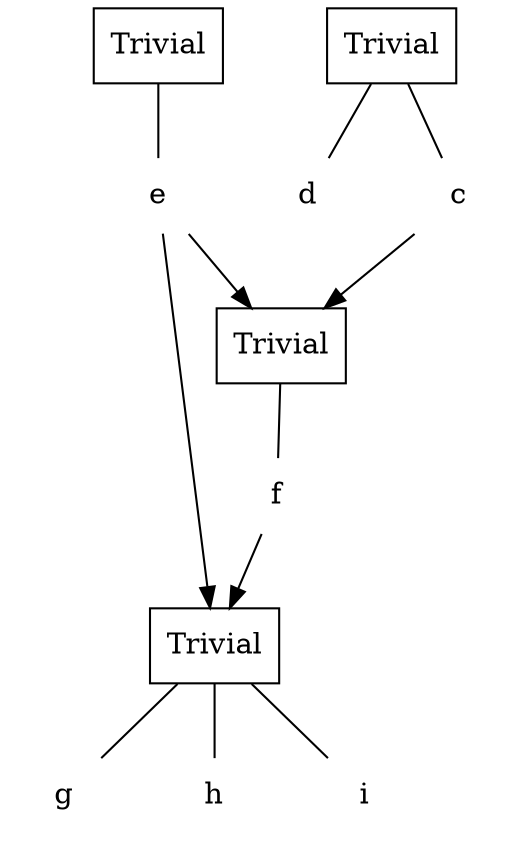 digraph G{
  bgcolor = "transparent";

  subgraph cards {
    node [shape = "box" style = "filled"];
    "1" [label = "Trivial" fillcolor = "transparent"];
    "2" [label = "Trivial" fillcolor = "white"];
    "3" [label = "Trivial" fillcolor = "white"];
    "4" [label = "Trivial" fillcolor = "white"];
  }

  subgraph vars {
    node [shape = "none"];
    "5" [label = "f"];
    "6" [label = "c"];
    "7" [label = "d"];
    "8" [label = "e"];
    "9" [label = "g"];
    "10" [label = "h"];
    "11" [label = "i"];
  }

  edge [arrowhead = "none"];
  "1" -> {"5"};
  "2" -> {"6" "7"};
  "3" -> {"8"};
  "4" -> {"9" "10" "11"};

  edge [arrowhead = "normal"];
  "5" -> {"4"};
  "6" -> {"1"};
  "8" -> {"1" "4"};
}
